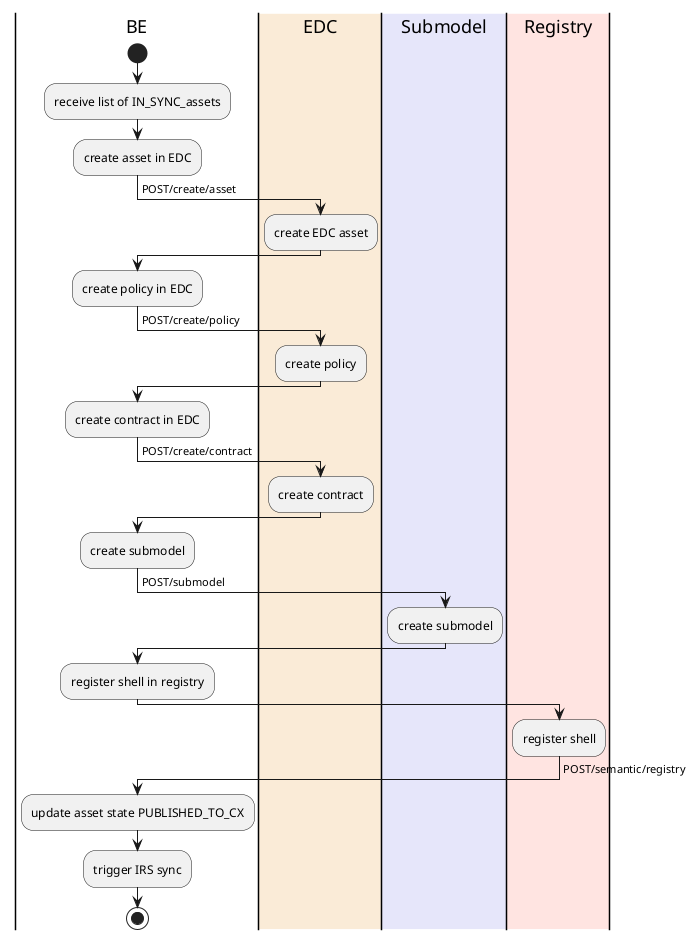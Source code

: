 @startuml
|BE|
start
:receive list of IN_SYNC_assets;
:create asset in EDC;
-> POST/create/asset;
|#AntiqueWhite|EDC|
:create EDC asset;
|BE|
:create policy in EDC;
-> POST/create/policy;
|#AntiqueWhite|EDC|
:create policy;
|BE|
:create contract in EDC;
-> POST/create/contract;
|#AntiqueWhite|EDC|
:create contract;
|BE|
:create submodel;
-> POST/submodel;
|#Lavender|Submodel|
:create submodel;
|BE|
:register shell in registry;
|#Mistyrose|Registry|
:register shell;
-> POST/semantic/registry;
|BE|
:update asset state PUBLISHED_TO_CX;
:trigger IRS sync;
stop
@enduml
